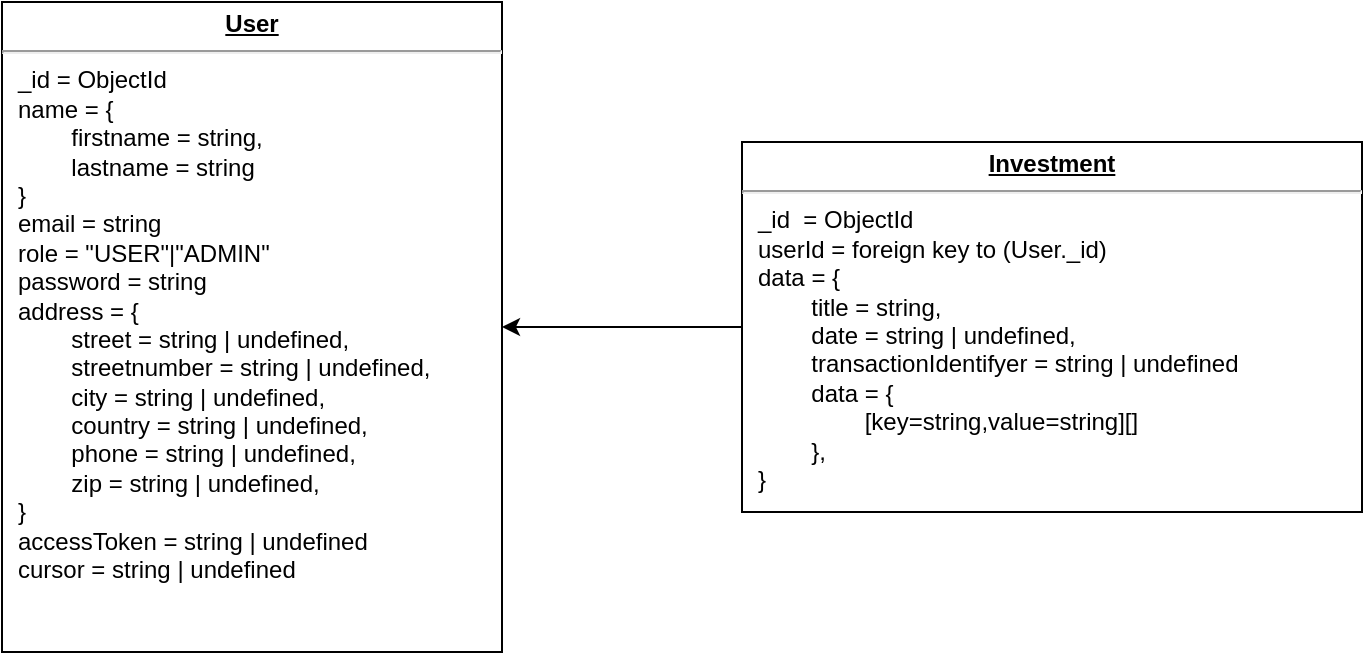 <mxfile version="24.4.9" type="github">
  <diagram name="Page-1" id="a7904f86-f2b4-8e86-fa97-74104820619b">
    <mxGraphModel dx="2074" dy="1098" grid="1" gridSize="10" guides="1" tooltips="1" connect="1" arrows="1" fold="1" page="1" pageScale="1" pageWidth="1100" pageHeight="850" background="none" math="0" shadow="0">
      <root>
        <mxCell id="0" />
        <mxCell id="1" parent="0" />
        <mxCell id="24794b860abc3c2d-1" value="&lt;p style=&quot;margin: 0px ; margin-top: 4px ; text-align: center ; text-decoration: underline&quot;&gt;&lt;b&gt;User&lt;/b&gt;&lt;/p&gt;&lt;hr&gt;&lt;p style=&quot;margin: 0px ; margin-left: 8px&quot;&gt;_id = ObjectId&lt;/p&gt;&lt;p style=&quot;margin: 0px ; margin-left: 8px&quot;&gt;name = {&lt;/p&gt;&lt;p style=&quot;margin: 0px ; margin-left: 8px&quot;&gt;&lt;span style=&quot;background-color: initial;&quot;&gt;&lt;span style=&quot;white-space: pre;&quot;&gt;&#x9;&lt;/span&gt;f&lt;/span&gt;&lt;span style=&quot;background-color: initial;&quot;&gt;irstname = string,&lt;/span&gt;&lt;/p&gt;&lt;p style=&quot;margin: 0px ; margin-left: 8px&quot;&gt;&lt;span style=&quot;background-color: initial;&quot;&gt;&lt;span style=&quot;white-space: pre;&quot;&gt;&#x9;&lt;/span&gt;lastname = string&lt;/span&gt;&lt;/p&gt;&lt;p style=&quot;margin: 0px ; margin-left: 8px&quot;&gt;&lt;span style=&quot;background-color: initial;&quot;&gt;}&lt;/span&gt;&lt;/p&gt;&lt;p style=&quot;margin: 0px ; margin-left: 8px&quot;&gt;&lt;span style=&quot;background-color: initial;&quot;&gt;email = string&lt;/span&gt;&lt;/p&gt;&lt;p style=&quot;margin: 0px ; margin-left: 8px&quot;&gt;&lt;span style=&quot;background-color: initial;&quot;&gt;role = &quot;USER&quot;|&quot;ADMIN&quot;&lt;/span&gt;&lt;/p&gt;&lt;p style=&quot;margin: 0px ; margin-left: 8px&quot;&gt;&lt;span style=&quot;background-color: initial;&quot;&gt;password = string&lt;/span&gt;&lt;/p&gt;&lt;p style=&quot;margin: 0px ; margin-left: 8px&quot;&gt;&lt;span style=&quot;background-color: initial;&quot;&gt;address = {&lt;/span&gt;&lt;/p&gt;&lt;p style=&quot;margin: 0px ; margin-left: 8px&quot;&gt;&lt;span style=&quot;background-color: initial;&quot;&gt;&lt;span style=&quot;white-space: pre;&quot;&gt;&#x9;&lt;/span&gt;street = string | undefined,&lt;/span&gt;&lt;/p&gt;&lt;p style=&quot;margin: 0px ; margin-left: 8px&quot;&gt;&lt;span style=&quot;background-color: initial;&quot;&gt;&lt;span style=&quot;white-space: pre;&quot;&gt;&#x9;&lt;/span&gt;streetnumber = string | undefined,&lt;br&gt;&lt;/span&gt;&lt;/p&gt;&lt;p style=&quot;margin: 0px ; margin-left: 8px&quot;&gt;&lt;span style=&quot;background-color: initial;&quot;&gt;&lt;span style=&quot;white-space: pre;&quot;&gt;&#x9;&lt;/span&gt;city = string | undefined,&lt;br&gt;&lt;/span&gt;&lt;/p&gt;&lt;p style=&quot;margin: 0px ; margin-left: 8px&quot;&gt;&lt;span style=&quot;background-color: initial;&quot;&gt;&lt;span style=&quot;white-space: pre;&quot;&gt;&#x9;&lt;/span&gt;country = string | undefined,&lt;br&gt;&lt;/span&gt;&lt;/p&gt;&lt;p style=&quot;margin: 0px ; margin-left: 8px&quot;&gt;&lt;span style=&quot;background-color: initial;&quot;&gt;&lt;span style=&quot;white-space: pre;&quot;&gt;&#x9;&lt;/span&gt;phone = string | undefined,&lt;br&gt;&lt;/span&gt;&lt;/p&gt;&lt;p style=&quot;margin: 0px ; margin-left: 8px&quot;&gt;&lt;span style=&quot;background-color: initial;&quot;&gt;&lt;span style=&quot;white-space: pre;&quot;&gt;&#x9;&lt;/span&gt;zip = string | undefined,&lt;br&gt;&lt;/span&gt;&lt;/p&gt;&lt;p style=&quot;margin: 0px ; margin-left: 8px&quot;&gt;&lt;span style=&quot;background-color: initial;&quot;&gt;}&lt;/span&gt;&lt;/p&gt;&lt;p style=&quot;margin: 0px ; margin-left: 8px&quot;&gt;&lt;span style=&quot;background-color: initial;&quot;&gt;accessToken = string | undefined&lt;/span&gt;&lt;/p&gt;&lt;p style=&quot;margin: 0px ; margin-left: 8px&quot;&gt;&lt;span style=&quot;background-color: initial;&quot;&gt;cursor = string | undefined&lt;/span&gt;&lt;/p&gt;" style="verticalAlign=top;align=left;overflow=fill;fontSize=12;fontFamily=Helvetica;html=1;rounded=0;shadow=0;comic=0;labelBackgroundColor=none;strokeWidth=1" parent="1" vertex="1">
          <mxGeometry x="40" y="205" width="250" height="325" as="geometry" />
        </mxCell>
        <mxCell id="ejAq4iF1_T8SMeH8sZSD-2" style="edgeStyle=orthogonalEdgeStyle;rounded=0;orthogonalLoop=1;jettySize=auto;html=1;" edge="1" parent="1" source="24794b860abc3c2d-17" target="24794b860abc3c2d-1">
          <mxGeometry relative="1" as="geometry" />
        </mxCell>
        <mxCell id="24794b860abc3c2d-17" value="&lt;p style=&quot;margin: 0px ; margin-top: 4px ; text-align: center ; text-decoration: underline&quot;&gt;&lt;b&gt;Investment&lt;/b&gt;&lt;/p&gt;&lt;hr&gt;&lt;p style=&quot;margin: 0px ; margin-left: 8px&quot;&gt;_id&amp;nbsp; = ObjectId&lt;/p&gt;&lt;p style=&quot;margin: 0px ; margin-left: 8px&quot;&gt;userId = foreign key to (User._id)&lt;/p&gt;&lt;p style=&quot;margin: 0px ; margin-left: 8px&quot;&gt;data = {&lt;/p&gt;&lt;p style=&quot;margin: 0px ; margin-left: 8px&quot;&gt;&lt;span style=&quot;white-space: pre;&quot;&gt;&#x9;&lt;/span&gt;title = string,&lt;br&gt;&lt;/p&gt;&lt;p style=&quot;margin: 0px ; margin-left: 8px&quot;&gt;&lt;span style=&quot;white-space: pre;&quot;&gt;&#x9;&lt;/span&gt;date = string | undefined,&lt;br&gt;&lt;/p&gt;&lt;p style=&quot;margin: 0px ; margin-left: 8px&quot;&gt;&lt;span style=&quot;white-space: pre;&quot;&gt;&#x9;&lt;/span&gt;transactionIdentifyer = string | undefined&lt;br&gt;&lt;/p&gt;&lt;p style=&quot;margin: 0px ; margin-left: 8px&quot;&gt;&lt;span style=&quot;white-space: pre;&quot;&gt;&#x9;&lt;/span&gt;data = {&lt;br&gt;&lt;/p&gt;&lt;p style=&quot;margin: 0px ; margin-left: 8px&quot;&gt;&lt;span style=&quot;white-space: pre;&quot;&gt;&#x9;&lt;/span&gt;&lt;span style=&quot;white-space: pre;&quot;&gt;&#x9;&lt;/span&gt;[key=string,value=string][]&lt;/p&gt;&lt;p style=&quot;margin: 0px ; margin-left: 8px&quot;&gt;&lt;span style=&quot;white-space: pre;&quot;&gt;&#x9;&lt;/span&gt;},&lt;/p&gt;&lt;p style=&quot;margin: 0px ; margin-left: 8px&quot;&gt;}&lt;/p&gt;" style="verticalAlign=top;align=left;overflow=fill;fontSize=12;fontFamily=Helvetica;html=1;rounded=0;shadow=0;comic=0;labelBackgroundColor=none;strokeWidth=1" parent="1" vertex="1">
          <mxGeometry x="410" y="275" width="310" height="185" as="geometry" />
        </mxCell>
      </root>
    </mxGraphModel>
  </diagram>
</mxfile>
